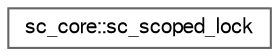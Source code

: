 digraph "Graphical Class Hierarchy"
{
 // LATEX_PDF_SIZE
  bgcolor="transparent";
  edge [fontname=FreeSans,fontsize=10,labelfontname=FreeSans,labelfontsize=10];
  node [fontname=FreeSans,fontsize=10,shape=box,height=0.2,width=0.4];
  rankdir="LR";
  Node0 [id="Node000000",label="sc_core::sc_scoped_lock",height=0.2,width=0.4,color="grey40", fillcolor="white", style="filled",URL="$a01369.html",tooltip=" "];
}
